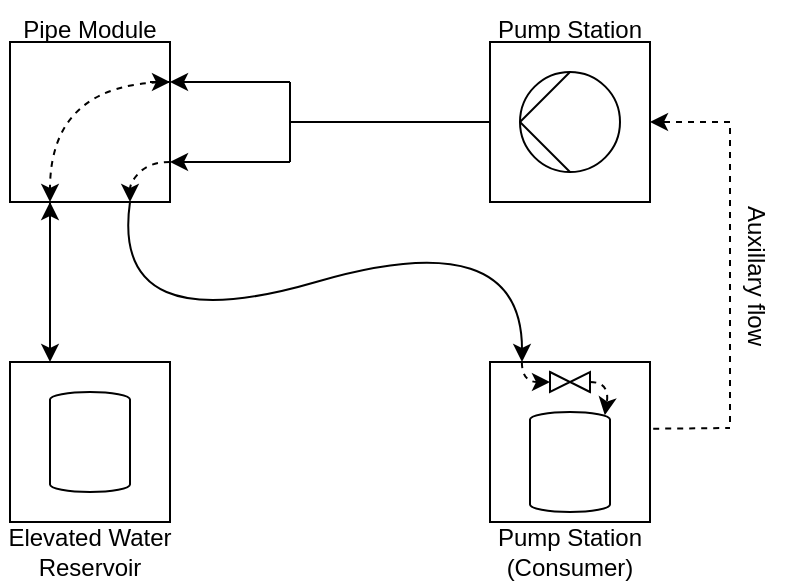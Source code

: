 <mxfile version="20.4.2" type="device"><diagram id="w_X1R8KK9t9uaXy60rQz" name="Page-1"><mxGraphModel dx="604" dy="338" grid="1" gridSize="10" guides="1" tooltips="1" connect="1" arrows="1" fold="1" page="1" pageScale="1" pageWidth="850" pageHeight="1100" math="0" shadow="0"><root><mxCell id="0"/><mxCell id="1" parent="0"/><mxCell id="7CPvsUZzXjTeIsKpylpB-1" value="" style="whiteSpace=wrap;html=1;aspect=fixed;" vertex="1" parent="1"><mxGeometry x="120" y="120" width="80" height="80" as="geometry"/></mxCell><mxCell id="7CPvsUZzXjTeIsKpylpB-2" value="" style="whiteSpace=wrap;html=1;aspect=fixed;" vertex="1" parent="1"><mxGeometry x="120" y="280" width="80" height="80" as="geometry"/></mxCell><mxCell id="7CPvsUZzXjTeIsKpylpB-3" value="" style="whiteSpace=wrap;html=1;aspect=fixed;" vertex="1" parent="1"><mxGeometry x="360" y="280" width="80" height="80" as="geometry"/></mxCell><mxCell id="7CPvsUZzXjTeIsKpylpB-4" value="" style="whiteSpace=wrap;html=1;aspect=fixed;" vertex="1" parent="1"><mxGeometry x="360" y="120" width="80" height="80" as="geometry"/></mxCell><mxCell id="7CPvsUZzXjTeIsKpylpB-5" value="" style="curved=1;endArrow=classic;html=1;rounded=0;" edge="1" parent="1"><mxGeometry width="50" height="50" relative="1" as="geometry"><mxPoint x="180" y="200" as="sourcePoint"/><mxPoint x="376" y="280" as="targetPoint"/><Array as="points"><mxPoint x="170" y="270"/><mxPoint x="376" y="210"/></Array></mxGeometry></mxCell><mxCell id="7CPvsUZzXjTeIsKpylpB-10" value="" style="endArrow=none;html=1;rounded=0;dashed=1;exitX=1.02;exitY=0.417;exitDx=0;exitDy=0;exitPerimeter=0;" edge="1" parent="1" source="7CPvsUZzXjTeIsKpylpB-3"><mxGeometry width="50" height="50" relative="1" as="geometry"><mxPoint x="280" y="290" as="sourcePoint"/><mxPoint x="480" y="313" as="targetPoint"/></mxGeometry></mxCell><mxCell id="7CPvsUZzXjTeIsKpylpB-11" value="" style="endArrow=none;html=1;rounded=0;dashed=1;" edge="1" parent="1"><mxGeometry width="50" height="50" relative="1" as="geometry"><mxPoint x="480" y="310" as="sourcePoint"/><mxPoint x="480" y="160" as="targetPoint"/></mxGeometry></mxCell><mxCell id="7CPvsUZzXjTeIsKpylpB-12" value="" style="endArrow=classic;html=1;rounded=0;dashed=1;entryX=1;entryY=0.5;entryDx=0;entryDy=0;" edge="1" parent="1" target="7CPvsUZzXjTeIsKpylpB-4"><mxGeometry width="50" height="50" relative="1" as="geometry"><mxPoint x="480" y="160" as="sourcePoint"/><mxPoint x="330" y="240" as="targetPoint"/></mxGeometry></mxCell><mxCell id="7CPvsUZzXjTeIsKpylpB-14" value="" style="endArrow=classic;html=1;rounded=0;exitX=0.25;exitY=1;exitDx=0;exitDy=0;entryX=0.25;entryY=0;entryDx=0;entryDy=0;" edge="1" parent="1" source="7CPvsUZzXjTeIsKpylpB-1" target="7CPvsUZzXjTeIsKpylpB-2"><mxGeometry width="50" height="50" relative="1" as="geometry"><mxPoint x="280" y="290" as="sourcePoint"/><mxPoint x="330" y="240" as="targetPoint"/></mxGeometry></mxCell><mxCell id="7CPvsUZzXjTeIsKpylpB-15" value="" style="endArrow=none;html=1;rounded=0;entryX=0;entryY=0.5;entryDx=0;entryDy=0;" edge="1" parent="1" target="7CPvsUZzXjTeIsKpylpB-4"><mxGeometry width="50" height="50" relative="1" as="geometry"><mxPoint x="260" y="160" as="sourcePoint"/><mxPoint x="330" y="240" as="targetPoint"/></mxGeometry></mxCell><mxCell id="7CPvsUZzXjTeIsKpylpB-16" value="" style="endArrow=none;html=1;rounded=0;" edge="1" parent="1"><mxGeometry width="50" height="50" relative="1" as="geometry"><mxPoint x="260" y="180" as="sourcePoint"/><mxPoint x="260" y="140" as="targetPoint"/></mxGeometry></mxCell><mxCell id="7CPvsUZzXjTeIsKpylpB-17" value="" style="endArrow=classic;html=1;rounded=0;entryX=1;entryY=0.75;entryDx=0;entryDy=0;" edge="1" parent="1" target="7CPvsUZzXjTeIsKpylpB-1"><mxGeometry width="50" height="50" relative="1" as="geometry"><mxPoint x="260" y="180" as="sourcePoint"/><mxPoint x="330" y="240" as="targetPoint"/></mxGeometry></mxCell><mxCell id="7CPvsUZzXjTeIsKpylpB-18" value="" style="endArrow=classic;html=1;rounded=0;entryX=1;entryY=0.25;entryDx=0;entryDy=0;" edge="1" parent="1" target="7CPvsUZzXjTeIsKpylpB-1"><mxGeometry width="50" height="50" relative="1" as="geometry"><mxPoint x="260" y="140" as="sourcePoint"/><mxPoint x="330" y="240" as="targetPoint"/></mxGeometry></mxCell><mxCell id="7CPvsUZzXjTeIsKpylpB-19" value="" style="curved=1;endArrow=classic;html=1;rounded=0;entryX=0.75;entryY=1;entryDx=0;entryDy=0;exitX=1;exitY=0.75;exitDx=0;exitDy=0;dashed=1;" edge="1" parent="1" source="7CPvsUZzXjTeIsKpylpB-1" target="7CPvsUZzXjTeIsKpylpB-1"><mxGeometry width="50" height="50" relative="1" as="geometry"><mxPoint x="280" y="290" as="sourcePoint"/><mxPoint x="330" y="240" as="targetPoint"/><Array as="points"><mxPoint x="190" y="180"/><mxPoint x="180" y="190"/></Array></mxGeometry></mxCell><mxCell id="7CPvsUZzXjTeIsKpylpB-20" value="" style="curved=1;endArrow=classic;html=1;rounded=0;dashed=1;exitX=1;exitY=0.25;exitDx=0;exitDy=0;entryX=0.25;entryY=1;entryDx=0;entryDy=0;" edge="1" parent="1" source="7CPvsUZzXjTeIsKpylpB-1" target="7CPvsUZzXjTeIsKpylpB-1"><mxGeometry width="50" height="50" relative="1" as="geometry"><mxPoint x="210" y="240" as="sourcePoint"/><mxPoint x="260" y="190" as="targetPoint"/><Array as="points"><mxPoint x="140" y="140"/></Array></mxGeometry></mxCell><mxCell id="7CPvsUZzXjTeIsKpylpB-21" value="" style="endArrow=classic;html=1;rounded=0;entryX=0.25;entryY=1;entryDx=0;entryDy=0;" edge="1" parent="1" target="7CPvsUZzXjTeIsKpylpB-1"><mxGeometry width="50" height="50" relative="1" as="geometry"><mxPoint x="140" y="260" as="sourcePoint"/><mxPoint x="310" y="220" as="targetPoint"/></mxGeometry></mxCell><mxCell id="7CPvsUZzXjTeIsKpylpB-22" value="" style="endArrow=classic;html=1;rounded=0;entryX=1;entryY=0.25;entryDx=0;entryDy=0;" edge="1" parent="1" target="7CPvsUZzXjTeIsKpylpB-1"><mxGeometry width="50" height="50" relative="1" as="geometry"><mxPoint x="190" y="140" as="sourcePoint"/><mxPoint x="310" y="220" as="targetPoint"/></mxGeometry></mxCell><mxCell id="7CPvsUZzXjTeIsKpylpB-23" value="" style="shape=mxgraph.pid.vessels.pressurized_vessel;html=1;pointerEvents=1;align=center;verticalLabelPosition=bottom;verticalAlign=top;dashed=0;rounded=0;strokeWidth=1;" vertex="1" parent="1"><mxGeometry x="140" y="295" width="40" height="50" as="geometry"/></mxCell><mxCell id="7CPvsUZzXjTeIsKpylpB-26" value="Elevated Water Reservoir" style="text;html=1;strokeColor=none;fillColor=none;align=center;verticalAlign=middle;whiteSpace=wrap;rounded=0;" vertex="1" parent="1"><mxGeometry x="115" y="360" width="90" height="30" as="geometry"/></mxCell><mxCell id="7CPvsUZzXjTeIsKpylpB-27" value="Pipe Module" style="text;html=1;strokeColor=none;fillColor=none;align=center;verticalAlign=middle;whiteSpace=wrap;rounded=0;" vertex="1" parent="1"><mxGeometry x="115" y="99" width="90" height="30" as="geometry"/></mxCell><mxCell id="7CPvsUZzXjTeIsKpylpB-28" value="Pump Station" style="text;html=1;strokeColor=none;fillColor=none;align=center;verticalAlign=middle;whiteSpace=wrap;rounded=0;" vertex="1" parent="1"><mxGeometry x="355" y="99" width="90" height="30" as="geometry"/></mxCell><mxCell id="7CPvsUZzXjTeIsKpylpB-29" value="" style="ellipse;whiteSpace=wrap;html=1;aspect=fixed;" vertex="1" parent="1"><mxGeometry x="375" y="135" width="50" height="50" as="geometry"/></mxCell><mxCell id="7CPvsUZzXjTeIsKpylpB-30" value="" style="endArrow=none;html=1;rounded=0;entryX=0;entryY=0.5;entryDx=0;entryDy=0;exitX=0.5;exitY=0;exitDx=0;exitDy=0;" edge="1" parent="1" source="7CPvsUZzXjTeIsKpylpB-29" target="7CPvsUZzXjTeIsKpylpB-29"><mxGeometry width="50" height="50" relative="1" as="geometry"><mxPoint x="260" y="270" as="sourcePoint"/><mxPoint x="310" y="220" as="targetPoint"/></mxGeometry></mxCell><mxCell id="7CPvsUZzXjTeIsKpylpB-31" value="" style="endArrow=none;html=1;rounded=0;entryX=0;entryY=0.5;entryDx=0;entryDy=0;exitX=0.5;exitY=1;exitDx=0;exitDy=0;" edge="1" parent="1" source="7CPvsUZzXjTeIsKpylpB-29" target="7CPvsUZzXjTeIsKpylpB-29"><mxGeometry width="50" height="50" relative="1" as="geometry"><mxPoint x="410" y="145" as="sourcePoint"/><mxPoint x="385" y="170" as="targetPoint"/></mxGeometry></mxCell><mxCell id="7CPvsUZzXjTeIsKpylpB-32" value="" style="shape=mxgraph.pid.vessels.pressurized_vessel;html=1;pointerEvents=1;align=center;verticalLabelPosition=bottom;verticalAlign=top;dashed=0;rounded=0;strokeWidth=1;" vertex="1" parent="1"><mxGeometry x="380" y="305" width="40" height="50" as="geometry"/></mxCell><mxCell id="7CPvsUZzXjTeIsKpylpB-33" value="" style="triangle;whiteSpace=wrap;html=1;" vertex="1" parent="1"><mxGeometry x="390" y="285" width="10" height="10" as="geometry"/></mxCell><mxCell id="7CPvsUZzXjTeIsKpylpB-34" value="" style="triangle;whiteSpace=wrap;html=1;rotation=-180;" vertex="1" parent="1"><mxGeometry x="400" y="285" width="10" height="10" as="geometry"/></mxCell><mxCell id="7CPvsUZzXjTeIsKpylpB-35" value="" style="curved=1;endArrow=classic;html=1;rounded=0;entryX=0;entryY=0.5;entryDx=0;entryDy=0;exitX=0.199;exitY=-0.001;exitDx=0;exitDy=0;exitPerimeter=0;dashed=1;" edge="1" parent="1" source="7CPvsUZzXjTeIsKpylpB-3" target="7CPvsUZzXjTeIsKpylpB-33"><mxGeometry width="50" height="50" relative="1" as="geometry"><mxPoint x="330" y="320" as="sourcePoint"/><mxPoint x="380" y="270" as="targetPoint"/><Array as="points"><mxPoint x="376" y="290"/></Array></mxGeometry></mxCell><mxCell id="7CPvsUZzXjTeIsKpylpB-36" value="" style="curved=1;endArrow=classic;html=1;rounded=0;entryX=0.935;entryY=0.032;entryDx=0;entryDy=0;exitX=0;exitY=0.5;exitDx=0;exitDy=0;dashed=1;entryPerimeter=0;" edge="1" parent="1" source="7CPvsUZzXjTeIsKpylpB-34" target="7CPvsUZzXjTeIsKpylpB-32"><mxGeometry width="50" height="50" relative="1" as="geometry"><mxPoint x="385.92" y="289.92" as="sourcePoint"/><mxPoint x="400" y="300" as="targetPoint"/><Array as="points"><mxPoint x="420" y="290"/></Array></mxGeometry></mxCell><mxCell id="7CPvsUZzXjTeIsKpylpB-37" value="Pump Station&lt;br&gt;(Consumer)" style="text;html=1;strokeColor=none;fillColor=none;align=center;verticalAlign=middle;whiteSpace=wrap;rounded=0;" vertex="1" parent="1"><mxGeometry x="355" y="360" width="90" height="30" as="geometry"/></mxCell><mxCell id="7CPvsUZzXjTeIsKpylpB-38" value="Auxillary flow" style="text;html=1;strokeColor=none;fillColor=none;align=center;verticalAlign=middle;whiteSpace=wrap;rounded=0;rotation=90;" vertex="1" parent="1"><mxGeometry x="438" y="222" width="110" height="30" as="geometry"/></mxCell></root></mxGraphModel></diagram></mxfile>
